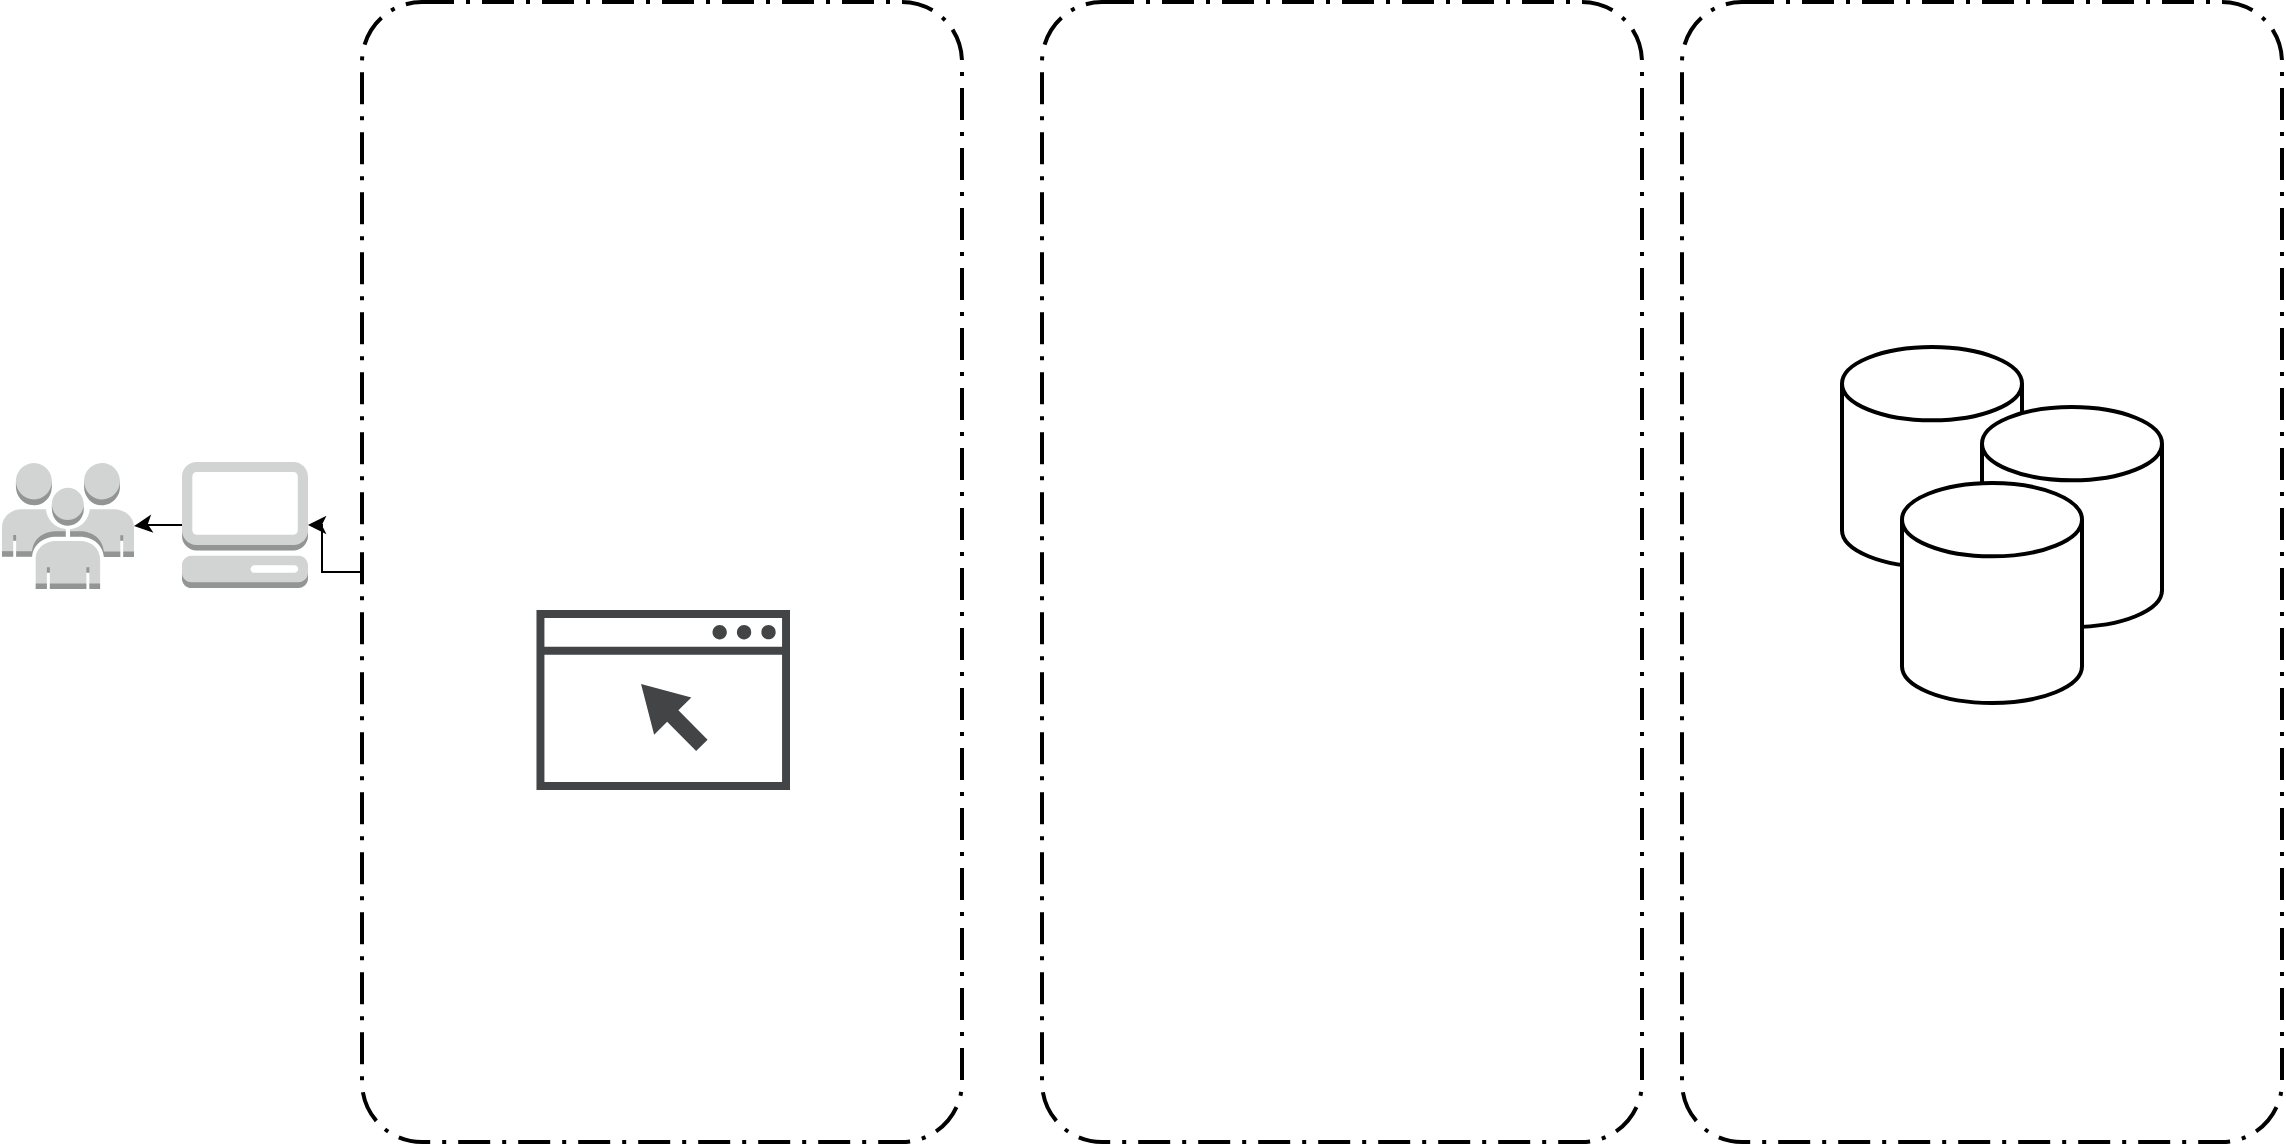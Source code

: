 <mxfile version="20.4.2" type="github">
  <diagram id="1BFLsFC23LwZ4Tyq1mHe" name="페이지-1">
    <mxGraphModel dx="1702" dy="1101" grid="1" gridSize="10" guides="1" tooltips="1" connect="1" arrows="1" fold="1" page="1" pageScale="1" pageWidth="1169" pageHeight="827" math="0" shadow="0">
      <root>
        <mxCell id="0" />
        <mxCell id="1" parent="0" />
        <mxCell id="ipY7upk18AWSS5D93XIC-2" value="" style="outlineConnect=0;dashed=0;verticalLabelPosition=bottom;verticalAlign=top;align=center;html=1;shape=mxgraph.aws3.users;fillColor=#D2D3D3;gradientColor=none;" parent="1" vertex="1">
          <mxGeometry x="10" y="340.5" width="66" height="63" as="geometry" />
        </mxCell>
        <mxCell id="faKOK6Lq2EOhZ4R2kgbc-17" value="" style="edgeStyle=orthogonalEdgeStyle;rounded=0;orthogonalLoop=1;jettySize=auto;html=1;" edge="1" parent="1" source="ipY7upk18AWSS5D93XIC-3" target="ipY7upk18AWSS5D93XIC-2">
          <mxGeometry relative="1" as="geometry" />
        </mxCell>
        <mxCell id="ipY7upk18AWSS5D93XIC-3" value="" style="outlineConnect=0;dashed=0;verticalLabelPosition=bottom;verticalAlign=top;align=center;html=1;shape=mxgraph.aws3.management_console;fillColor=#D2D3D3;gradientColor=none;" parent="1" vertex="1">
          <mxGeometry x="100" y="340" width="63" height="63" as="geometry" />
        </mxCell>
        <mxCell id="faKOK6Lq2EOhZ4R2kgbc-16" value="" style="edgeStyle=orthogonalEdgeStyle;rounded=0;orthogonalLoop=1;jettySize=auto;html=1;" edge="1" parent="1" source="ipY7upk18AWSS5D93XIC-4" target="ipY7upk18AWSS5D93XIC-3">
          <mxGeometry relative="1" as="geometry" />
        </mxCell>
        <mxCell id="ipY7upk18AWSS5D93XIC-4" value="" style="rounded=1;arcSize=10;dashed=1;fillColor=none;gradientColor=none;dashPattern=8 3 1 3;strokeWidth=2;" parent="1" vertex="1">
          <mxGeometry x="190" y="110" width="300" height="570" as="geometry" />
        </mxCell>
        <mxCell id="ipY7upk18AWSS5D93XIC-5" value="" style="rounded=1;arcSize=10;dashed=1;fillColor=none;gradientColor=none;dashPattern=8 3 1 3;strokeWidth=2;" parent="1" vertex="1">
          <mxGeometry x="530" y="110" width="300" height="570" as="geometry" />
        </mxCell>
        <mxCell id="ipY7upk18AWSS5D93XIC-6" value="" style="rounded=1;arcSize=10;dashed=1;fillColor=none;gradientColor=none;dashPattern=8 3 1 3;strokeWidth=2;" parent="1" vertex="1">
          <mxGeometry x="850" y="110" width="300" height="570" as="geometry" />
        </mxCell>
        <mxCell id="faKOK6Lq2EOhZ4R2kgbc-10" value="" style="shape=image;html=1;verticalAlign=top;verticalLabelPosition=bottom;labelBackgroundColor=#ffffff;imageAspect=0;aspect=fixed;image=https://cdn4.iconfinder.com/data/icons/thin-line-icons-for-seo-and-development-1/64/seo_programming-128.png" vertex="1" parent="1">
          <mxGeometry x="608" y="300" width="144" height="144" as="geometry" />
        </mxCell>
        <mxCell id="faKOK6Lq2EOhZ4R2kgbc-14" value="" style="sketch=0;pointerEvents=1;shadow=0;dashed=0;html=1;strokeColor=none;fillColor=#434445;aspect=fixed;labelPosition=center;verticalLabelPosition=bottom;verticalAlign=top;align=center;outlineConnect=0;shape=mxgraph.vvd.web_browser;" vertex="1" parent="1">
          <mxGeometry x="277.24" y="414" width="126.76" height="90" as="geometry" />
        </mxCell>
        <mxCell id="faKOK6Lq2EOhZ4R2kgbc-15" value="" style="shape=image;html=1;verticalAlign=top;verticalLabelPosition=bottom;labelBackgroundColor=#ffffff;imageAspect=0;aspect=fixed;image=https://cdn4.iconfinder.com/data/icons/minicons-3/640/dialog_box_black-128.png" vertex="1" parent="1">
          <mxGeometry x="276" y="220" width="128" height="128" as="geometry" />
        </mxCell>
        <mxCell id="faKOK6Lq2EOhZ4R2kgbc-18" value="" style="strokeWidth=2;html=1;shape=mxgraph.flowchart.database;whiteSpace=wrap;" vertex="1" parent="1">
          <mxGeometry x="930" y="282.5" width="90" height="110" as="geometry" />
        </mxCell>
        <mxCell id="faKOK6Lq2EOhZ4R2kgbc-20" value="" style="strokeWidth=2;html=1;shape=mxgraph.flowchart.database;whiteSpace=wrap;" vertex="1" parent="1">
          <mxGeometry x="1000" y="312.5" width="90" height="110" as="geometry" />
        </mxCell>
        <mxCell id="faKOK6Lq2EOhZ4R2kgbc-19" value="" style="strokeWidth=2;html=1;shape=mxgraph.flowchart.database;whiteSpace=wrap;" vertex="1" parent="1">
          <mxGeometry x="960" y="350.5" width="90" height="110" as="geometry" />
        </mxCell>
      </root>
    </mxGraphModel>
  </diagram>
</mxfile>
